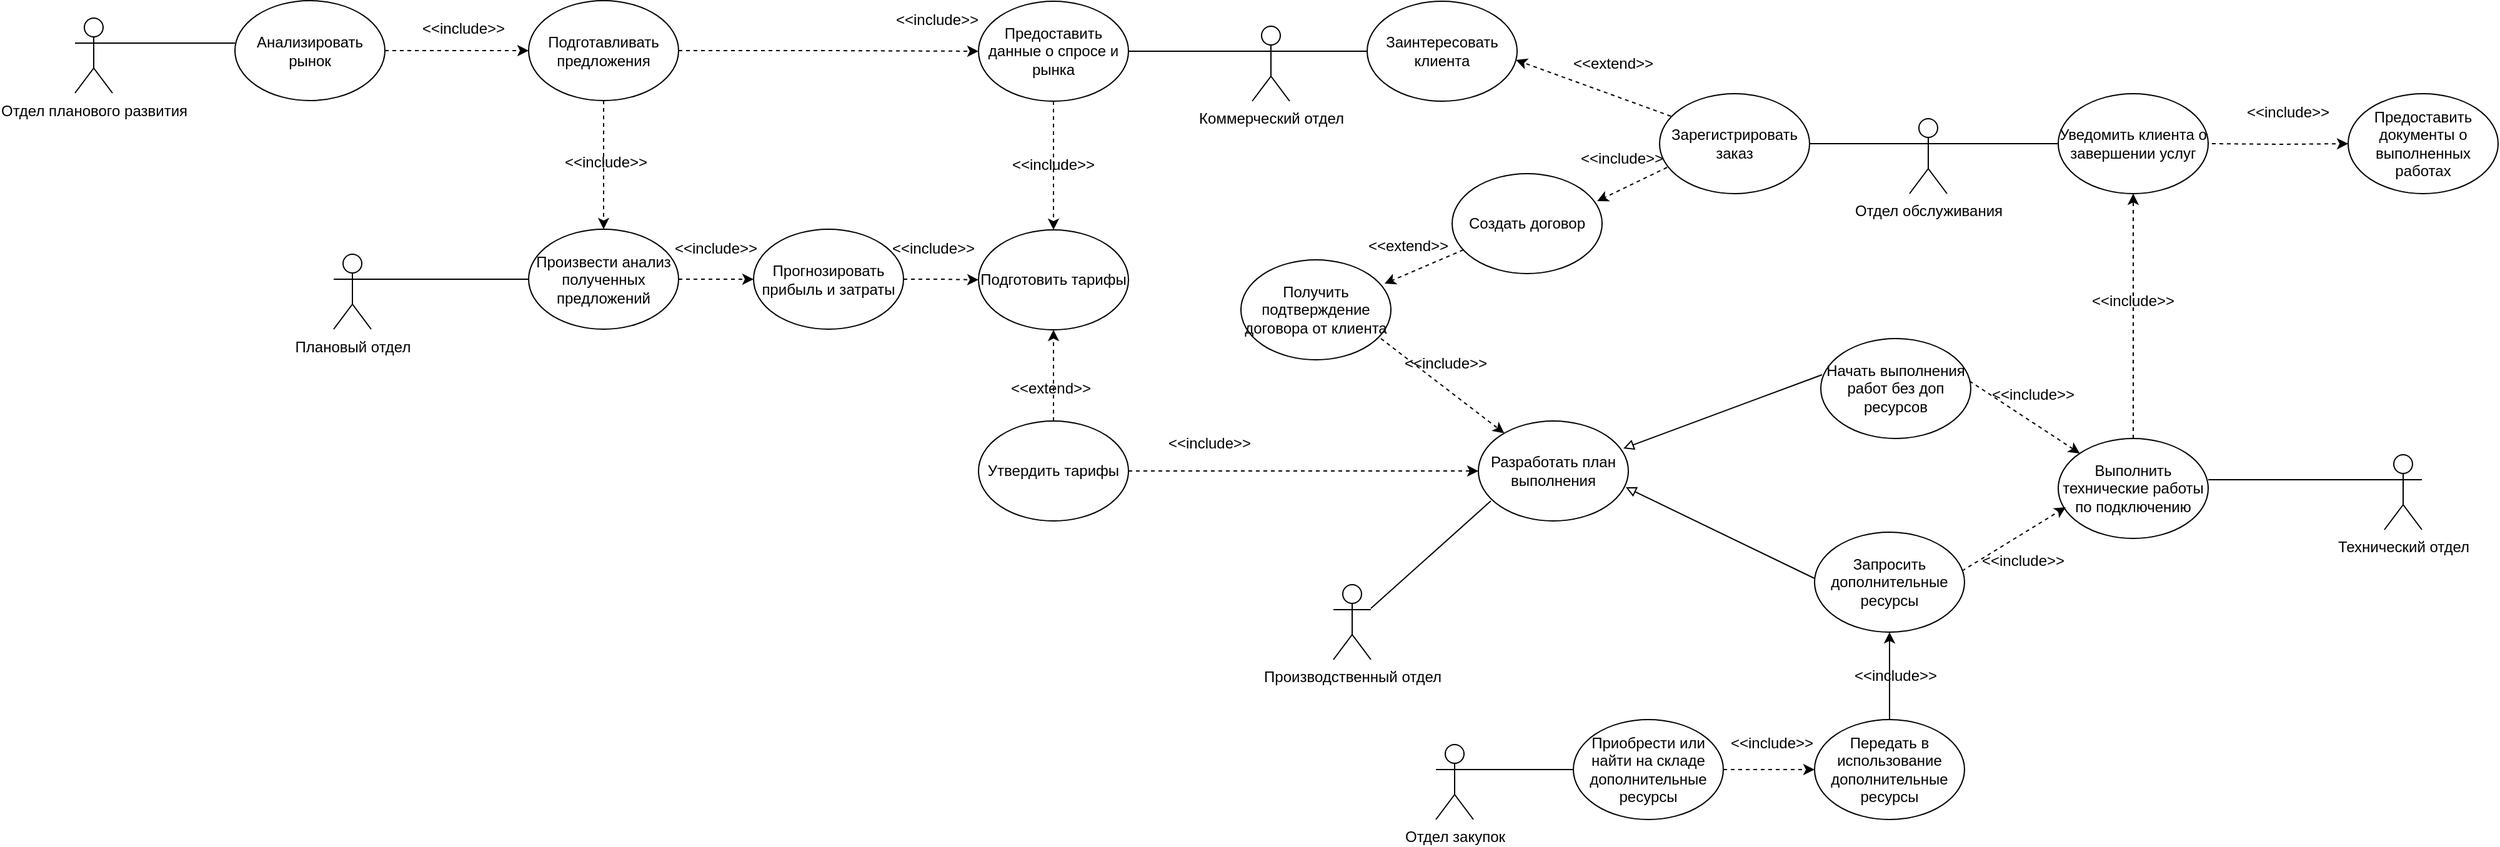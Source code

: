 <mxfile version="26.1.3">
  <diagram name="Страница — 1" id="-Z88o1OVe94oUlmGKbAs">
    <mxGraphModel dx="1793" dy="959" grid="0" gridSize="10" guides="1" tooltips="1" connect="1" arrows="1" fold="1" page="1" pageScale="1" pageWidth="2339" pageHeight="3300" math="0" shadow="0">
      <root>
        <mxCell id="0" />
        <mxCell id="1" parent="0" />
        <mxCell id="VNZbLzZOHE6tFeLLhQS5-1" value="Отдел планового развития" style="shape=umlActor;verticalLabelPosition=bottom;verticalAlign=top;html=1;strokeColor=default;labelPosition=center;align=center;" vertex="1" parent="1">
          <mxGeometry x="603" y="215.5" width="30" height="60" as="geometry" />
        </mxCell>
        <mxCell id="VNZbLzZOHE6tFeLLhQS5-2" value="Плановый отдел&lt;div&gt;&lt;br&gt;&lt;/div&gt;" style="shape=umlActor;verticalLabelPosition=bottom;verticalAlign=top;html=1;" vertex="1" parent="1">
          <mxGeometry x="810" y="404.5" width="30" height="60" as="geometry" />
        </mxCell>
        <mxCell id="VNZbLzZOHE6tFeLLhQS5-3" value="Производственный отдел" style="shape=umlActor;verticalLabelPosition=bottom;verticalAlign=top;html=1;" vertex="1" parent="1">
          <mxGeometry x="1610" y="669" width="30" height="60" as="geometry" />
        </mxCell>
        <mxCell id="VNZbLzZOHE6tFeLLhQS5-4" style="edgeStyle=orthogonalEdgeStyle;rounded=0;orthogonalLoop=1;jettySize=auto;html=1;exitX=1;exitY=0.5;exitDx=0;exitDy=0;entryX=0;entryY=0.5;entryDx=0;entryDy=0;endArrow=classic;startFill=0;endFill=1;dashed=1;" edge="1" parent="1" source="VNZbLzZOHE6tFeLLhQS5-5" target="VNZbLzZOHE6tFeLLhQS5-8">
          <mxGeometry relative="1" as="geometry" />
        </mxCell>
        <mxCell id="VNZbLzZOHE6tFeLLhQS5-5" value="Анализировать рынок" style="ellipse;whiteSpace=wrap;html=1;" vertex="1" parent="1">
          <mxGeometry x="731" y="201.5" width="120" height="80" as="geometry" />
        </mxCell>
        <mxCell id="VNZbLzZOHE6tFeLLhQS5-6" style="edgeStyle=orthogonalEdgeStyle;rounded=0;orthogonalLoop=1;jettySize=auto;html=1;exitX=1;exitY=0.5;exitDx=0;exitDy=0;entryX=0;entryY=0.5;entryDx=0;entryDy=0;endArrow=classic;startFill=0;dashed=1;endFill=1;" edge="1" parent="1" source="VNZbLzZOHE6tFeLLhQS5-8" target="VNZbLzZOHE6tFeLLhQS5-10">
          <mxGeometry relative="1" as="geometry" />
        </mxCell>
        <mxCell id="VNZbLzZOHE6tFeLLhQS5-7" style="edgeStyle=orthogonalEdgeStyle;rounded=0;orthogonalLoop=1;jettySize=auto;html=1;exitX=0.5;exitY=1;exitDx=0;exitDy=0;entryX=0.5;entryY=0;entryDx=0;entryDy=0;dashed=1;" edge="1" parent="1" source="VNZbLzZOHE6tFeLLhQS5-8" target="VNZbLzZOHE6tFeLLhQS5-12">
          <mxGeometry relative="1" as="geometry" />
        </mxCell>
        <mxCell id="VNZbLzZOHE6tFeLLhQS5-8" value="Подготавливать предложения" style="ellipse;whiteSpace=wrap;html=1;" vertex="1" parent="1">
          <mxGeometry x="966" y="201.5" width="120" height="80" as="geometry" />
        </mxCell>
        <mxCell id="VNZbLzZOHE6tFeLLhQS5-9" style="edgeStyle=orthogonalEdgeStyle;rounded=0;orthogonalLoop=1;jettySize=auto;html=1;exitX=0.5;exitY=1;exitDx=0;exitDy=0;entryX=0.5;entryY=0;entryDx=0;entryDy=0;dashed=1;" edge="1" parent="1" source="VNZbLzZOHE6tFeLLhQS5-10" target="VNZbLzZOHE6tFeLLhQS5-13">
          <mxGeometry relative="1" as="geometry" />
        </mxCell>
        <mxCell id="VNZbLzZOHE6tFeLLhQS5-10" value="Предоставить данные о спросе и рынка" style="ellipse;whiteSpace=wrap;html=1;" vertex="1" parent="1">
          <mxGeometry x="1326" y="202" width="120" height="80" as="geometry" />
        </mxCell>
        <mxCell id="VNZbLzZOHE6tFeLLhQS5-80" style="edgeStyle=orthogonalEdgeStyle;rounded=0;orthogonalLoop=1;jettySize=auto;html=1;exitX=1;exitY=0.5;exitDx=0;exitDy=0;entryX=0;entryY=0.5;entryDx=0;entryDy=0;dashed=1;" edge="1" parent="1" source="VNZbLzZOHE6tFeLLhQS5-12" target="VNZbLzZOHE6tFeLLhQS5-77">
          <mxGeometry relative="1" as="geometry" />
        </mxCell>
        <mxCell id="VNZbLzZOHE6tFeLLhQS5-12" value="Произвести анализ полученных предложений" style="ellipse;whiteSpace=wrap;html=1;" vertex="1" parent="1">
          <mxGeometry x="966" y="384.5" width="120" height="80" as="geometry" />
        </mxCell>
        <mxCell id="VNZbLzZOHE6tFeLLhQS5-13" value="Подготовить тарифы" style="ellipse;whiteSpace=wrap;html=1;" vertex="1" parent="1">
          <mxGeometry x="1326" y="385" width="120" height="80" as="geometry" />
        </mxCell>
        <mxCell id="VNZbLzZOHE6tFeLLhQS5-14" style="edgeStyle=orthogonalEdgeStyle;rounded=0;orthogonalLoop=1;jettySize=auto;html=1;exitX=0.5;exitY=0;exitDx=0;exitDy=0;entryX=0.5;entryY=1;entryDx=0;entryDy=0;dashed=1;" edge="1" parent="1" source="VNZbLzZOHE6tFeLLhQS5-16" target="VNZbLzZOHE6tFeLLhQS5-13">
          <mxGeometry relative="1" as="geometry" />
        </mxCell>
        <mxCell id="VNZbLzZOHE6tFeLLhQS5-15" style="edgeStyle=orthogonalEdgeStyle;rounded=0;orthogonalLoop=1;jettySize=auto;html=1;exitX=1;exitY=0.5;exitDx=0;exitDy=0;entryX=0;entryY=0.5;entryDx=0;entryDy=0;dashed=1;" edge="1" parent="1" source="VNZbLzZOHE6tFeLLhQS5-16" target="VNZbLzZOHE6tFeLLhQS5-27">
          <mxGeometry relative="1" as="geometry" />
        </mxCell>
        <mxCell id="VNZbLzZOHE6tFeLLhQS5-16" value="Утвердить тарифы" style="ellipse;whiteSpace=wrap;html=1;" vertex="1" parent="1">
          <mxGeometry x="1326" y="538" width="120" height="80" as="geometry" />
        </mxCell>
        <mxCell id="VNZbLzZOHE6tFeLLhQS5-17" value="Заинтересовать клиента" style="ellipse;whiteSpace=wrap;html=1;" vertex="1" parent="1">
          <mxGeometry x="1637" y="202" width="120" height="80" as="geometry" />
        </mxCell>
        <mxCell id="VNZbLzZOHE6tFeLLhQS5-18" value="Зарегистрировать заказ" style="ellipse;whiteSpace=wrap;html=1;" vertex="1" parent="1">
          <mxGeometry x="1871" y="276" width="120" height="80" as="geometry" />
        </mxCell>
        <mxCell id="VNZbLzZOHE6tFeLLhQS5-19" value="Создать договор" style="ellipse;whiteSpace=wrap;html=1;" vertex="1" parent="1">
          <mxGeometry x="1705" y="340" width="120" height="80" as="geometry" />
        </mxCell>
        <mxCell id="VNZbLzZOHE6tFeLLhQS5-20" value="Получить подтверждение договора от клиента" style="ellipse;whiteSpace=wrap;html=1;" vertex="1" parent="1">
          <mxGeometry x="1536" y="409" width="120" height="80" as="geometry" />
        </mxCell>
        <mxCell id="VNZbLzZOHE6tFeLLhQS5-21" style="edgeStyle=orthogonalEdgeStyle;rounded=0;orthogonalLoop=1;jettySize=auto;html=1;exitX=1;exitY=0.333;exitDx=0;exitDy=0;exitPerimeter=0;entryX=0;entryY=0.5;entryDx=0;entryDy=0;endArrow=none;startFill=0;" edge="1" parent="1" source="VNZbLzZOHE6tFeLLhQS5-22" target="VNZbLzZOHE6tFeLLhQS5-23">
          <mxGeometry relative="1" as="geometry" />
        </mxCell>
        <mxCell id="VNZbLzZOHE6tFeLLhQS5-22" value="Отдел обслуживания" style="shape=umlActor;verticalLabelPosition=bottom;verticalAlign=top;html=1;" vertex="1" parent="1">
          <mxGeometry x="2071" y="296" width="30" height="60" as="geometry" />
        </mxCell>
        <mxCell id="VNZbLzZOHE6tFeLLhQS5-23" value="Уведомить клиента о завершении услуг" style="ellipse;whiteSpace=wrap;html=1;" vertex="1" parent="1">
          <mxGeometry x="2190" y="276" width="120" height="80" as="geometry" />
        </mxCell>
        <mxCell id="VNZbLzZOHE6tFeLLhQS5-71" style="edgeStyle=orthogonalEdgeStyle;rounded=0;orthogonalLoop=1;jettySize=auto;html=1;exitX=1;exitY=0.333;exitDx=0;exitDy=0;exitPerimeter=0;entryX=0;entryY=0.5;entryDx=0;entryDy=0;endArrow=none;startFill=0;" edge="1" parent="1" source="VNZbLzZOHE6tFeLLhQS5-25" target="VNZbLzZOHE6tFeLLhQS5-66">
          <mxGeometry relative="1" as="geometry" />
        </mxCell>
        <mxCell id="VNZbLzZOHE6tFeLLhQS5-25" value="Отдел закупок" style="shape=umlActor;verticalLabelPosition=bottom;verticalAlign=top;html=1;" vertex="1" parent="1">
          <mxGeometry x="1692" y="797" width="30" height="60" as="geometry" />
        </mxCell>
        <mxCell id="VNZbLzZOHE6tFeLLhQS5-26" value="Технический отдел" style="shape=umlActor;verticalLabelPosition=bottom;verticalAlign=top;html=1;" vertex="1" parent="1">
          <mxGeometry x="2451" y="565" width="30" height="60" as="geometry" />
        </mxCell>
        <mxCell id="VNZbLzZOHE6tFeLLhQS5-27" value="Разработать план выполнения" style="ellipse;whiteSpace=wrap;html=1;" vertex="1" parent="1">
          <mxGeometry x="1726" y="538" width="120" height="80" as="geometry" />
        </mxCell>
        <mxCell id="VNZbLzZOHE6tFeLLhQS5-28" value="Начать выполнения работ без доп ресурсов" style="ellipse;whiteSpace=wrap;html=1;" vertex="1" parent="1">
          <mxGeometry x="2000" y="472" width="120" height="80" as="geometry" />
        </mxCell>
        <mxCell id="VNZbLzZOHE6tFeLLhQS5-29" value="Запросить дополнительные ресурсы&lt;span style=&quot;color: rgba(0, 0, 0, 0); font-family: monospace; font-size: 0px; text-align: start; text-wrap-mode: nowrap;&quot;&gt;%3CmxGraphModel%3E%3Croot%3E%3CmxCell%20id%3D%220%22%2F%3E%3CmxCell%20id%3D%221%22%20parent%3D%220%22%2F%3E%3CmxCell%20id%3D%222%22%20value%3D%22%D0%9D%D0%B0%D1%87%D0%B0%D1%82%D1%8C%20%D0%B2%D1%8B%D0%BF%D0%BE%D0%BB%D0%BD%D0%B5%D0%BD%D0%B8%D1%8F%20%D1%80%D0%B0%D0%B1%D0%BE%D1%82%20%D0%B1%D0%B5%D0%B7%20%D0%B4%D0%BE%D0%BF%20%D1%80%D0%B5%D1%81%D1%83%D1%80%D1%81%D0%BE%D0%B2%22%20style%3D%22ellipse%3BwhiteSpace%3Dwrap%3Bhtml%3D1%3B%22%20vertex%3D%221%22%20parent%3D%221%22%3E%3CmxGeometry%20x%3D%221516%22%20y%3D%22406%22%20width%3D%22120%22%20height%3D%2280%22%20as%3D%22geometry%22%2F%3E%3C%2FmxCell%3E%3C%2Froot%3E%3C%2FmxGraphModel%3E&lt;/span&gt;&lt;span style=&quot;color: rgba(0, 0, 0, 0); font-family: monospace; font-size: 0px; text-align: start; text-wrap-mode: nowrap;&quot;&gt;%3CmxGraphModel%3E%3Croot%3E%3CmxCell%20id%3D%220%22%2F%3E%3CmxCell%20id%3D%221%22%20parent%3D%220%22%2F%3E%3CmxCell%20id%3D%222%22%20value%3D%22%D0%9D%D0%B0%D1%87%D0%B0%D1%82%D1%8C%20%D0%B2%D1%8B%D0%BF%D0%BE%D0%BB%D0%BD%D0%B5%D0%BD%D0%B8%D1%8F%20%D1%80%D0%B0%D0%B1%D0%BE%D1%82%20%D0%B1%D0%B5%D0%B7%20%D0%B4%D0%BE%D0%BF%20%D1%80%D0%B5%D1%81%D1%83%D1%80%D1%81%D0%BE%D0%B2%22%20style%3D%22ellipse%3BwhiteSpace%3Dwrap%3Bhtml%3D1%3B%22%20vertex%3D%221%22%20parent%3D%221%22%3E%3CmxGeometry%20x%3D%221516%22%20y%3D%22406%22%20width%3D%22120%22%20height%3D%2280%22%20as%3D%22geometry%22%2F%3E%3C%2FmxCell%3E%3C%2Froot%3E%3C%2FmxGraphModel%3E&lt;/span&gt;" style="ellipse;whiteSpace=wrap;html=1;" vertex="1" parent="1">
          <mxGeometry x="1995" y="627" width="120" height="80" as="geometry" />
        </mxCell>
        <mxCell id="VNZbLzZOHE6tFeLLhQS5-30" style="edgeStyle=orthogonalEdgeStyle;rounded=0;orthogonalLoop=1;jettySize=auto;html=1;exitX=0.5;exitY=0;exitDx=0;exitDy=0;entryX=0.5;entryY=1;entryDx=0;entryDy=0;" edge="1" parent="1" source="VNZbLzZOHE6tFeLLhQS5-31" target="VNZbLzZOHE6tFeLLhQS5-29">
          <mxGeometry relative="1" as="geometry" />
        </mxCell>
        <mxCell id="VNZbLzZOHE6tFeLLhQS5-31" value="Передать в использование дополнительные ресурсы" style="ellipse;whiteSpace=wrap;html=1;" vertex="1" parent="1">
          <mxGeometry x="1995" y="777" width="120" height="80" as="geometry" />
        </mxCell>
        <mxCell id="VNZbLzZOHE6tFeLLhQS5-32" style="edgeStyle=orthogonalEdgeStyle;rounded=0;orthogonalLoop=1;jettySize=auto;html=1;entryX=0.5;entryY=1;entryDx=0;entryDy=0;dashed=1;" edge="1" parent="1" source="VNZbLzZOHE6tFeLLhQS5-33" target="VNZbLzZOHE6tFeLLhQS5-23">
          <mxGeometry relative="1" as="geometry" />
        </mxCell>
        <mxCell id="VNZbLzZOHE6tFeLLhQS5-33" value="Выполнить технические работы по подключению" style="ellipse;whiteSpace=wrap;html=1;" vertex="1" parent="1">
          <mxGeometry x="2190" y="552" width="120" height="80" as="geometry" />
        </mxCell>
        <mxCell id="VNZbLzZOHE6tFeLLhQS5-34" style="edgeStyle=orthogonalEdgeStyle;rounded=0;orthogonalLoop=1;jettySize=auto;html=1;exitX=1;exitY=0.333;exitDx=0;exitDy=0;exitPerimeter=0;entryX=0;entryY=0.425;entryDx=0;entryDy=0;entryPerimeter=0;endArrow=none;startFill=0;" edge="1" parent="1" source="VNZbLzZOHE6tFeLLhQS5-1" target="VNZbLzZOHE6tFeLLhQS5-5">
          <mxGeometry relative="1" as="geometry" />
        </mxCell>
        <mxCell id="VNZbLzZOHE6tFeLLhQS5-35" value="&amp;lt;&amp;lt;include&amp;gt;&amp;gt;" style="text;html=1;align=center;verticalAlign=middle;whiteSpace=wrap;rounded=0;" vertex="1" parent="1">
          <mxGeometry x="884" y="208.5" width="60" height="30" as="geometry" />
        </mxCell>
        <mxCell id="VNZbLzZOHE6tFeLLhQS5-36" value="&amp;lt;&amp;lt;include&amp;gt;&amp;gt;" style="text;html=1;align=center;verticalAlign=middle;whiteSpace=wrap;rounded=0;" vertex="1" parent="1">
          <mxGeometry x="1263" y="202" width="60" height="30" as="geometry" />
        </mxCell>
        <mxCell id="VNZbLzZOHE6tFeLLhQS5-37" value="&amp;lt;&amp;lt;include&amp;gt;&amp;gt;" style="text;html=1;align=center;verticalAlign=middle;whiteSpace=wrap;rounded=0;" vertex="1" parent="1">
          <mxGeometry x="998" y="315.5" width="60" height="30" as="geometry" />
        </mxCell>
        <mxCell id="VNZbLzZOHE6tFeLLhQS5-38" style="edgeStyle=orthogonalEdgeStyle;rounded=0;orthogonalLoop=1;jettySize=auto;html=1;exitX=0;exitY=0.5;exitDx=0;exitDy=0;entryX=1;entryY=0.333;entryDx=0;entryDy=0;entryPerimeter=0;endArrow=none;startFill=0;" edge="1" parent="1" source="VNZbLzZOHE6tFeLLhQS5-12" target="VNZbLzZOHE6tFeLLhQS5-2">
          <mxGeometry relative="1" as="geometry" />
        </mxCell>
        <mxCell id="VNZbLzZOHE6tFeLLhQS5-39" value="&amp;lt;&amp;lt;include&amp;gt;&amp;gt;" style="text;html=1;align=center;verticalAlign=middle;whiteSpace=wrap;rounded=0;" vertex="1" parent="1">
          <mxGeometry x="1260" y="385" width="60" height="30" as="geometry" />
        </mxCell>
        <mxCell id="VNZbLzZOHE6tFeLLhQS5-40" style="edgeStyle=orthogonalEdgeStyle;rounded=0;orthogonalLoop=1;jettySize=auto;html=1;exitX=1;exitY=0.333;exitDx=0;exitDy=0;exitPerimeter=0;entryX=0;entryY=0.5;entryDx=0;entryDy=0;endArrow=none;startFill=0;" edge="1" parent="1" source="VNZbLzZOHE6tFeLLhQS5-41" target="VNZbLzZOHE6tFeLLhQS5-17">
          <mxGeometry relative="1" as="geometry" />
        </mxCell>
        <mxCell id="VNZbLzZOHE6tFeLLhQS5-41" value="Коммерческий отдел" style="shape=umlActor;verticalLabelPosition=bottom;verticalAlign=top;html=1;" vertex="1" parent="1">
          <mxGeometry x="1545" y="222" width="30" height="60" as="geometry" />
        </mxCell>
        <mxCell id="VNZbLzZOHE6tFeLLhQS5-42" style="edgeStyle=orthogonalEdgeStyle;rounded=0;orthogonalLoop=1;jettySize=auto;html=1;exitX=1;exitY=0.5;exitDx=0;exitDy=0;entryX=0;entryY=0.333;entryDx=0;entryDy=0;entryPerimeter=0;endArrow=none;startFill=0;" edge="1" parent="1" source="VNZbLzZOHE6tFeLLhQS5-10" target="VNZbLzZOHE6tFeLLhQS5-41">
          <mxGeometry relative="1" as="geometry" />
        </mxCell>
        <mxCell id="VNZbLzZOHE6tFeLLhQS5-43" value="&amp;lt;&amp;lt;include&amp;gt;&amp;gt;" style="text;html=1;align=center;verticalAlign=middle;whiteSpace=wrap;rounded=0;" vertex="1" parent="1">
          <mxGeometry x="1356" y="318" width="60" height="30" as="geometry" />
        </mxCell>
        <mxCell id="VNZbLzZOHE6tFeLLhQS5-44" value="&amp;lt;&amp;lt;extend&amp;gt;&amp;gt;" style="text;html=1;align=center;verticalAlign=middle;whiteSpace=wrap;rounded=0;" vertex="1" parent="1">
          <mxGeometry x="1354" y="497" width="60" height="30" as="geometry" />
        </mxCell>
        <mxCell id="VNZbLzZOHE6tFeLLhQS5-45" value="" style="endArrow=classic;html=1;rounded=0;entryX=0.992;entryY=0.588;entryDx=0;entryDy=0;entryPerimeter=0;dashed=1;" edge="1" parent="1" target="VNZbLzZOHE6tFeLLhQS5-17">
          <mxGeometry width="50" height="50" relative="1" as="geometry">
            <mxPoint x="1880" y="294" as="sourcePoint" />
            <mxPoint x="1930" y="244" as="targetPoint" />
          </mxGeometry>
        </mxCell>
        <mxCell id="VNZbLzZOHE6tFeLLhQS5-46" value="" style="endArrow=classic;html=1;rounded=0;entryX=0.967;entryY=0.275;entryDx=0;entryDy=0;entryPerimeter=0;dashed=1;" edge="1" parent="1" target="VNZbLzZOHE6tFeLLhQS5-19">
          <mxGeometry width="50" height="50" relative="1" as="geometry">
            <mxPoint x="1877" y="335" as="sourcePoint" />
            <mxPoint x="1927" y="285" as="targetPoint" />
          </mxGeometry>
        </mxCell>
        <mxCell id="VNZbLzZOHE6tFeLLhQS5-47" value="" style="endArrow=classic;html=1;rounded=0;entryX=0.958;entryY=0.238;entryDx=0;entryDy=0;entryPerimeter=0;dashed=1;" edge="1" parent="1" target="VNZbLzZOHE6tFeLLhQS5-20">
          <mxGeometry width="50" height="50" relative="1" as="geometry">
            <mxPoint x="1714" y="401" as="sourcePoint" />
            <mxPoint x="1764" y="351" as="targetPoint" />
          </mxGeometry>
        </mxCell>
        <mxCell id="VNZbLzZOHE6tFeLLhQS5-48" value="" style="endArrow=classic;html=1;rounded=0;dashed=1;" edge="1" parent="1" target="VNZbLzZOHE6tFeLLhQS5-27">
          <mxGeometry width="50" height="50" relative="1" as="geometry">
            <mxPoint x="1648" y="472" as="sourcePoint" />
            <mxPoint x="1698" y="422" as="targetPoint" />
          </mxGeometry>
        </mxCell>
        <mxCell id="VNZbLzZOHE6tFeLLhQS5-49" value="" style="endArrow=none;html=1;rounded=0;entryX=0.083;entryY=0.8;entryDx=0;entryDy=0;entryPerimeter=0;endFill=1;startFill=0;" edge="1" parent="1" target="VNZbLzZOHE6tFeLLhQS5-27">
          <mxGeometry width="50" height="50" relative="1" as="geometry">
            <mxPoint x="1640" y="688" as="sourcePoint" />
            <mxPoint x="1690" y="638" as="targetPoint" />
          </mxGeometry>
        </mxCell>
        <mxCell id="VNZbLzZOHE6tFeLLhQS5-50" value="&amp;lt;&amp;lt;extend&amp;gt;&amp;gt;" style="text;html=1;align=center;verticalAlign=middle;whiteSpace=wrap;rounded=0;" vertex="1" parent="1">
          <mxGeometry x="1804" y="237" width="60" height="30" as="geometry" />
        </mxCell>
        <mxCell id="VNZbLzZOHE6tFeLLhQS5-51" value="&amp;lt;&amp;lt;extend&amp;gt;&amp;gt;" style="text;html=1;align=center;verticalAlign=middle;whiteSpace=wrap;rounded=0;" vertex="1" parent="1">
          <mxGeometry x="1640" y="383" width="60" height="30" as="geometry" />
        </mxCell>
        <mxCell id="VNZbLzZOHE6tFeLLhQS5-52" value="&amp;lt;&amp;lt;include&amp;gt;&amp;gt;" style="text;html=1;align=center;verticalAlign=middle;whiteSpace=wrap;rounded=0;" vertex="1" parent="1">
          <mxGeometry x="1811" y="313" width="60" height="30" as="geometry" />
        </mxCell>
        <mxCell id="VNZbLzZOHE6tFeLLhQS5-53" value="&amp;lt;&amp;lt;include&amp;gt;&amp;gt;" style="text;html=1;align=center;verticalAlign=middle;whiteSpace=wrap;rounded=0;" vertex="1" parent="1">
          <mxGeometry x="1481" y="541" width="60" height="30" as="geometry" />
        </mxCell>
        <mxCell id="VNZbLzZOHE6tFeLLhQS5-54" value="&amp;lt;&amp;lt;include&amp;gt;&amp;gt;" style="text;html=1;align=center;verticalAlign=middle;whiteSpace=wrap;rounded=0;" vertex="1" parent="1">
          <mxGeometry x="1670" y="477" width="60" height="30" as="geometry" />
        </mxCell>
        <mxCell id="VNZbLzZOHE6tFeLLhQS5-55" style="edgeStyle=orthogonalEdgeStyle;rounded=0;orthogonalLoop=1;jettySize=auto;html=1;exitX=1;exitY=0.5;exitDx=0;exitDy=0;entryX=0;entryY=0.333;entryDx=0;entryDy=0;entryPerimeter=0;endArrow=none;startFill=0;" edge="1" parent="1" source="VNZbLzZOHE6tFeLLhQS5-18" target="VNZbLzZOHE6tFeLLhQS5-22">
          <mxGeometry relative="1" as="geometry" />
        </mxCell>
        <mxCell id="VNZbLzZOHE6tFeLLhQS5-56" style="edgeStyle=orthogonalEdgeStyle;rounded=0;orthogonalLoop=1;jettySize=auto;html=1;exitX=0;exitY=0.333;exitDx=0;exitDy=0;exitPerimeter=0;entryX=1;entryY=0.413;entryDx=0;entryDy=0;entryPerimeter=0;endArrow=none;startFill=0;" edge="1" parent="1" source="VNZbLzZOHE6tFeLLhQS5-26" target="VNZbLzZOHE6tFeLLhQS5-33">
          <mxGeometry relative="1" as="geometry" />
        </mxCell>
        <mxCell id="VNZbLzZOHE6tFeLLhQS5-57" value="" style="endArrow=block;html=1;rounded=0;entryX=0.967;entryY=0.275;entryDx=0;entryDy=0;entryPerimeter=0;endFill=0;" edge="1" parent="1" target="VNZbLzZOHE6tFeLLhQS5-27">
          <mxGeometry width="50" height="50" relative="1" as="geometry">
            <mxPoint x="2001" y="501" as="sourcePoint" />
            <mxPoint x="2051" y="451" as="targetPoint" />
          </mxGeometry>
        </mxCell>
        <mxCell id="VNZbLzZOHE6tFeLLhQS5-58" value="" style="endArrow=block;html=1;rounded=0;entryX=0.983;entryY=0.663;entryDx=0;entryDy=0;entryPerimeter=0;endFill=0;" edge="1" parent="1" target="VNZbLzZOHE6tFeLLhQS5-27">
          <mxGeometry width="50" height="50" relative="1" as="geometry">
            <mxPoint x="1995" y="664" as="sourcePoint" />
            <mxPoint x="2045" y="614" as="targetPoint" />
          </mxGeometry>
        </mxCell>
        <mxCell id="VNZbLzZOHE6tFeLLhQS5-59" value="" style="endArrow=classic;html=1;rounded=0;dashed=1;" edge="1" parent="1" target="VNZbLzZOHE6tFeLLhQS5-33">
          <mxGeometry width="50" height="50" relative="1" as="geometry">
            <mxPoint x="2119" y="506" as="sourcePoint" />
            <mxPoint x="2169" y="456" as="targetPoint" />
          </mxGeometry>
        </mxCell>
        <mxCell id="VNZbLzZOHE6tFeLLhQS5-60" value="" style="endArrow=classic;html=1;rounded=0;entryX=0.05;entryY=0.688;entryDx=0;entryDy=0;entryPerimeter=0;dashed=1;" edge="1" parent="1" target="VNZbLzZOHE6tFeLLhQS5-33">
          <mxGeometry width="50" height="50" relative="1" as="geometry">
            <mxPoint x="2113" y="658" as="sourcePoint" />
            <mxPoint x="2163" y="608" as="targetPoint" />
          </mxGeometry>
        </mxCell>
        <mxCell id="VNZbLzZOHE6tFeLLhQS5-61" value="&amp;lt;&amp;lt;include&amp;gt;&amp;gt;" style="text;html=1;align=center;verticalAlign=middle;whiteSpace=wrap;rounded=0;" vertex="1" parent="1">
          <mxGeometry x="2220" y="427" width="60" height="30" as="geometry" />
        </mxCell>
        <mxCell id="VNZbLzZOHE6tFeLLhQS5-62" value="&amp;lt;&amp;lt;include&amp;gt;&amp;gt;" style="text;html=1;align=center;verticalAlign=middle;whiteSpace=wrap;rounded=0;" vertex="1" parent="1">
          <mxGeometry x="2140" y="502" width="60" height="30" as="geometry" />
        </mxCell>
        <mxCell id="VNZbLzZOHE6tFeLLhQS5-63" value="&amp;lt;&amp;lt;include&amp;gt;&amp;gt;" style="text;html=1;align=center;verticalAlign=middle;whiteSpace=wrap;rounded=0;" vertex="1" parent="1">
          <mxGeometry x="2132" y="635" width="60" height="30" as="geometry" />
        </mxCell>
        <mxCell id="VNZbLzZOHE6tFeLLhQS5-64" value="&amp;lt;&amp;lt;include&amp;gt;&amp;gt;" style="text;html=1;align=center;verticalAlign=middle;whiteSpace=wrap;rounded=0;" vertex="1" parent="1">
          <mxGeometry x="2030" y="727" width="60" height="30" as="geometry" />
        </mxCell>
        <mxCell id="VNZbLzZOHE6tFeLLhQS5-65" style="edgeStyle=orthogonalEdgeStyle;rounded=0;orthogonalLoop=1;jettySize=auto;html=1;exitX=1;exitY=0.5;exitDx=0;exitDy=0;entryX=0;entryY=0.5;entryDx=0;entryDy=0;dashed=1;" edge="1" parent="1" source="VNZbLzZOHE6tFeLLhQS5-66" target="VNZbLzZOHE6tFeLLhQS5-31">
          <mxGeometry relative="1" as="geometry">
            <mxPoint x="2009" y="783" as="targetPoint" />
          </mxGeometry>
        </mxCell>
        <mxCell id="VNZbLzZOHE6tFeLLhQS5-66" value="Приобрести или найти на складе дополнительные ресурсы" style="ellipse;whiteSpace=wrap;html=1;" vertex="1" parent="1">
          <mxGeometry x="1802" y="777" width="120" height="80" as="geometry" />
        </mxCell>
        <mxCell id="VNZbLzZOHE6tFeLLhQS5-67" value="&amp;lt;&amp;lt;include&amp;gt;&amp;gt;" style="text;html=1;align=center;verticalAlign=middle;whiteSpace=wrap;rounded=0;" vertex="1" parent="1">
          <mxGeometry x="1931" y="781" width="60" height="30" as="geometry" />
        </mxCell>
        <mxCell id="VNZbLzZOHE6tFeLLhQS5-68" style="edgeStyle=orthogonalEdgeStyle;rounded=0;orthogonalLoop=1;jettySize=auto;html=1;exitX=1;exitY=0.5;exitDx=0;exitDy=0;entryX=0;entryY=0.5;entryDx=0;entryDy=0;dashed=1;" edge="1" parent="1" target="VNZbLzZOHE6tFeLLhQS5-69">
          <mxGeometry relative="1" as="geometry">
            <mxPoint x="2313.0" y="316" as="sourcePoint" />
          </mxGeometry>
        </mxCell>
        <mxCell id="VNZbLzZOHE6tFeLLhQS5-69" value="Предоставить документы о выполненных работах" style="ellipse;whiteSpace=wrap;html=1;" vertex="1" parent="1">
          <mxGeometry x="2422" y="276" width="120" height="80" as="geometry" />
        </mxCell>
        <mxCell id="VNZbLzZOHE6tFeLLhQS5-70" value="&amp;lt;&amp;lt;include&amp;gt;&amp;gt;" style="text;html=1;align=center;verticalAlign=middle;whiteSpace=wrap;rounded=0;" vertex="1" parent="1">
          <mxGeometry x="2344" y="276" width="60" height="30" as="geometry" />
        </mxCell>
        <mxCell id="VNZbLzZOHE6tFeLLhQS5-79" style="edgeStyle=orthogonalEdgeStyle;rounded=0;orthogonalLoop=1;jettySize=auto;html=1;entryX=0;entryY=0.5;entryDx=0;entryDy=0;dashed=1;" edge="1" parent="1" source="VNZbLzZOHE6tFeLLhQS5-77" target="VNZbLzZOHE6tFeLLhQS5-13">
          <mxGeometry relative="1" as="geometry" />
        </mxCell>
        <mxCell id="VNZbLzZOHE6tFeLLhQS5-77" value="Прогнозировать прибыль и затраты" style="ellipse;whiteSpace=wrap;html=1;" vertex="1" parent="1">
          <mxGeometry x="1146" y="384.5" width="120" height="80" as="geometry" />
        </mxCell>
        <mxCell id="VNZbLzZOHE6tFeLLhQS5-81" value="&amp;lt;&amp;lt;include&amp;gt;&amp;gt;" style="text;html=1;align=center;verticalAlign=middle;whiteSpace=wrap;rounded=0;" vertex="1" parent="1">
          <mxGeometry x="1086" y="384.5" width="60" height="30" as="geometry" />
        </mxCell>
      </root>
    </mxGraphModel>
  </diagram>
</mxfile>
